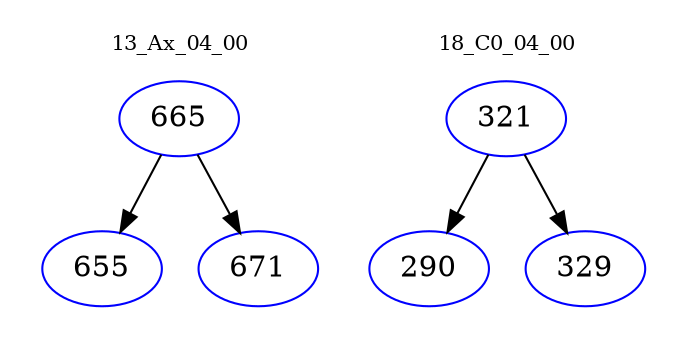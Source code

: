 digraph{
subgraph cluster_0 {
color = white
label = "13_Ax_04_00";
fontsize=10;
T0_665 [label="665", color="blue"]
T0_665 -> T0_655 [color="black"]
T0_655 [label="655", color="blue"]
T0_665 -> T0_671 [color="black"]
T0_671 [label="671", color="blue"]
}
subgraph cluster_1 {
color = white
label = "18_C0_04_00";
fontsize=10;
T1_321 [label="321", color="blue"]
T1_321 -> T1_290 [color="black"]
T1_290 [label="290", color="blue"]
T1_321 -> T1_329 [color="black"]
T1_329 [label="329", color="blue"]
}
}
